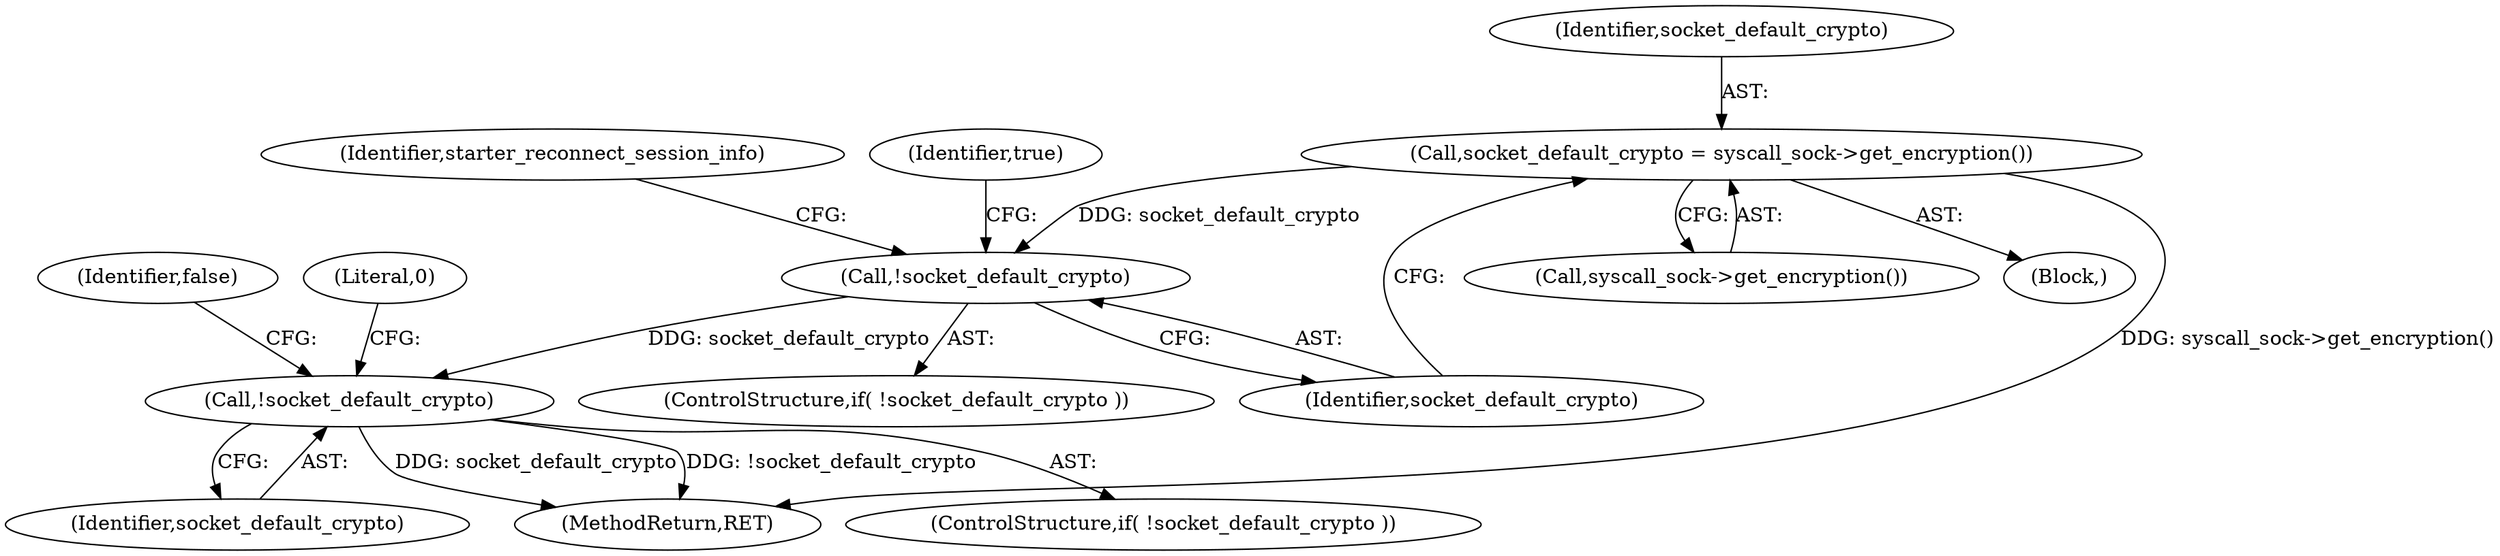 digraph "0_htcondor_5e5571d1a431eb3c61977b6dd6ec90186ef79867_4@API" {
"1001923" [label="(Call,socket_default_crypto = syscall_sock->get_encryption())"];
"1001927" [label="(Call,!socket_default_crypto)"];
"1002003" [label="(Call,!socket_default_crypto)"];
"1001924" [label="(Identifier,socket_default_crypto)"];
"1001923" [label="(Call,socket_default_crypto = syscall_sock->get_encryption())"];
"1001925" [label="(Call,syscall_sock->get_encryption())"];
"1002002" [label="(ControlStructure,if( !socket_default_crypto ))"];
"1001927" [label="(Call,!socket_default_crypto)"];
"1001913" [label="(Block,)"];
"1002003" [label="(Call,!socket_default_crypto)"];
"1001934" [label="(Identifier,starter_reconnect_session_info)"];
"1001928" [label="(Identifier,socket_default_crypto)"];
"1002007" [label="(Identifier,false)"];
"1001926" [label="(ControlStructure,if( !socket_default_crypto ))"];
"1002004" [label="(Identifier,socket_default_crypto)"];
"1002009" [label="(Literal,0)"];
"1001931" [label="(Identifier,true)"];
"1002472" [label="(MethodReturn,RET)"];
"1001923" -> "1001913"  [label="AST: "];
"1001923" -> "1001925"  [label="CFG: "];
"1001924" -> "1001923"  [label="AST: "];
"1001925" -> "1001923"  [label="AST: "];
"1001928" -> "1001923"  [label="CFG: "];
"1001923" -> "1002472"  [label="DDG: syscall_sock->get_encryption()"];
"1001923" -> "1001927"  [label="DDG: socket_default_crypto"];
"1001927" -> "1001926"  [label="AST: "];
"1001927" -> "1001928"  [label="CFG: "];
"1001928" -> "1001927"  [label="AST: "];
"1001931" -> "1001927"  [label="CFG: "];
"1001934" -> "1001927"  [label="CFG: "];
"1001927" -> "1002003"  [label="DDG: socket_default_crypto"];
"1002003" -> "1002002"  [label="AST: "];
"1002003" -> "1002004"  [label="CFG: "];
"1002004" -> "1002003"  [label="AST: "];
"1002007" -> "1002003"  [label="CFG: "];
"1002009" -> "1002003"  [label="CFG: "];
"1002003" -> "1002472"  [label="DDG: socket_default_crypto"];
"1002003" -> "1002472"  [label="DDG: !socket_default_crypto"];
}
